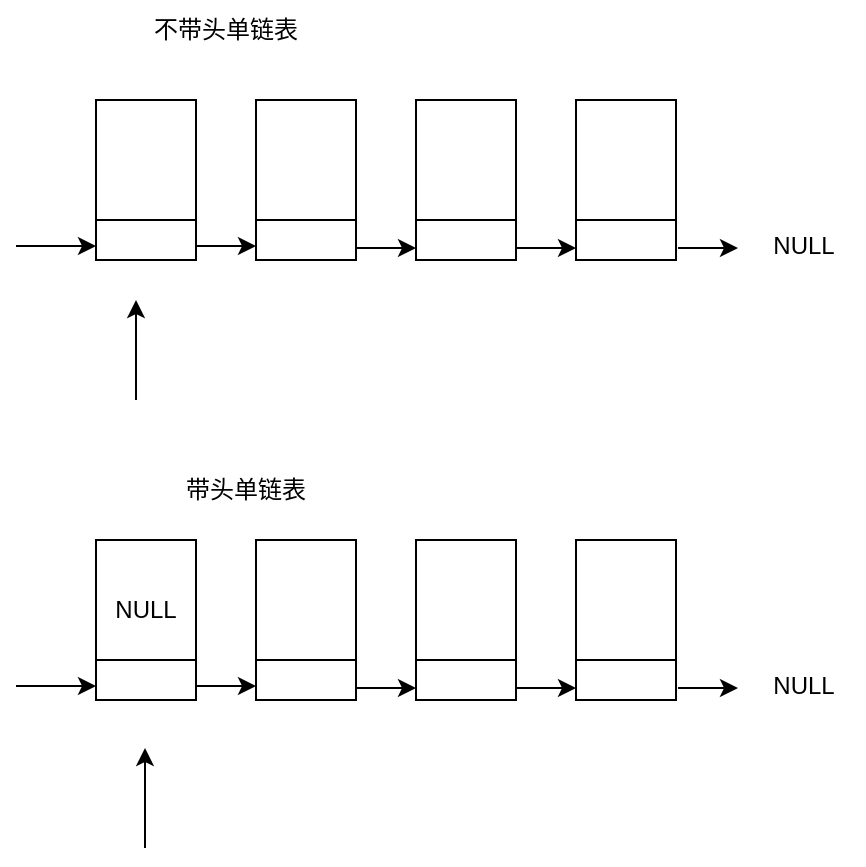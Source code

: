 <mxfile>
    <diagram id="SoFYLqSulxkmJSmtfwO9" name="Page-1">
        <mxGraphModel dx="691" dy="549" grid="1" gridSize="10" guides="1" tooltips="1" connect="1" arrows="1" fold="1" page="1" pageScale="1" pageWidth="1169" pageHeight="827" math="0" shadow="0">
            <root>
                <mxCell id="0"/>
                <mxCell id="1" parent="0"/>
                <mxCell id="31" style="edgeStyle=none;html=1;exitX=1;exitY=1;exitDx=0;exitDy=0;entryX=0;entryY=1;entryDx=0;entryDy=0;" edge="1" parent="1">
                    <mxGeometry relative="1" as="geometry">
                        <mxPoint x="100" y="163" as="sourcePoint"/>
                        <mxPoint x="130" y="163" as="targetPoint"/>
                    </mxGeometry>
                </mxCell>
                <mxCell id="5" value="" style="rounded=0;whiteSpace=wrap;html=1;" vertex="1" parent="1">
                    <mxGeometry x="50" y="90" width="50" height="80" as="geometry"/>
                </mxCell>
                <mxCell id="32" style="edgeStyle=none;html=1;exitX=1;exitY=1;exitDx=0;exitDy=0;entryX=0;entryY=1;entryDx=0;entryDy=0;" edge="1" parent="1">
                    <mxGeometry relative="1" as="geometry">
                        <mxPoint x="180" y="164" as="sourcePoint"/>
                        <mxPoint x="210" y="164" as="targetPoint"/>
                    </mxGeometry>
                </mxCell>
                <mxCell id="6" value="" style="rounded=0;whiteSpace=wrap;html=1;" vertex="1" parent="1">
                    <mxGeometry x="130" y="90" width="50" height="80" as="geometry"/>
                </mxCell>
                <mxCell id="9" value="不带头单链表" style="text;html=1;strokeColor=none;fillColor=none;align=center;verticalAlign=middle;whiteSpace=wrap;rounded=0;" vertex="1" parent="1">
                    <mxGeometry x="50" y="40" width="130" height="30" as="geometry"/>
                </mxCell>
                <mxCell id="21" value="" style="endArrow=none;html=1;exitX=0;exitY=0.75;exitDx=0;exitDy=0;entryX=1;entryY=0.75;entryDx=0;entryDy=0;" edge="1" parent="1" source="5" target="5">
                    <mxGeometry width="50" height="50" relative="1" as="geometry">
                        <mxPoint x="300" y="160" as="sourcePoint"/>
                        <mxPoint x="350" y="110" as="targetPoint"/>
                    </mxGeometry>
                </mxCell>
                <mxCell id="22" value="" style="endArrow=none;html=1;exitX=0;exitY=0.75;exitDx=0;exitDy=0;entryX=1;entryY=0.75;entryDx=0;entryDy=0;" edge="1" parent="1" source="6" target="6">
                    <mxGeometry width="50" height="50" relative="1" as="geometry">
                        <mxPoint x="60" y="160" as="sourcePoint"/>
                        <mxPoint x="110" y="160" as="targetPoint"/>
                    </mxGeometry>
                </mxCell>
                <mxCell id="33" style="edgeStyle=none;html=1;exitX=1;exitY=1;exitDx=0;exitDy=0;entryX=0;entryY=1;entryDx=0;entryDy=0;" edge="1" parent="1">
                    <mxGeometry relative="1" as="geometry">
                        <mxPoint x="260" y="164" as="sourcePoint"/>
                        <mxPoint x="290" y="164" as="targetPoint"/>
                    </mxGeometry>
                </mxCell>
                <mxCell id="23" value="" style="rounded=0;whiteSpace=wrap;html=1;" vertex="1" parent="1">
                    <mxGeometry x="210" y="90" width="50" height="80" as="geometry"/>
                </mxCell>
                <mxCell id="24" value="" style="endArrow=none;html=1;exitX=0;exitY=0.75;exitDx=0;exitDy=0;entryX=1;entryY=0.75;entryDx=0;entryDy=0;" edge="1" parent="1" source="23" target="23">
                    <mxGeometry width="50" height="50" relative="1" as="geometry">
                        <mxPoint x="140" y="160" as="sourcePoint"/>
                        <mxPoint x="190" y="160" as="targetPoint"/>
                    </mxGeometry>
                </mxCell>
                <mxCell id="25" value="" style="rounded=0;whiteSpace=wrap;html=1;" vertex="1" parent="1">
                    <mxGeometry x="290" y="90" width="50" height="80" as="geometry"/>
                </mxCell>
                <mxCell id="26" value="" style="endArrow=none;html=1;exitX=0;exitY=0.75;exitDx=0;exitDy=0;entryX=1;entryY=0.75;entryDx=0;entryDy=0;" edge="1" parent="1" source="25" target="25">
                    <mxGeometry width="50" height="50" relative="1" as="geometry">
                        <mxPoint x="220" y="160" as="sourcePoint"/>
                        <mxPoint x="270" y="160" as="targetPoint"/>
                    </mxGeometry>
                </mxCell>
                <mxCell id="27" value="NULL" style="text;html=1;strokeColor=none;fillColor=none;align=center;verticalAlign=middle;whiteSpace=wrap;rounded=0;" vertex="1" parent="1">
                    <mxGeometry x="374" y="148" width="60" height="30" as="geometry"/>
                </mxCell>
                <mxCell id="28" value="" style="endArrow=classic;html=1;" edge="1" parent="1">
                    <mxGeometry width="50" height="50" relative="1" as="geometry">
                        <mxPoint x="10" y="163" as="sourcePoint"/>
                        <mxPoint x="50" y="163" as="targetPoint"/>
                    </mxGeometry>
                </mxCell>
                <mxCell id="34" style="edgeStyle=none;html=1;exitX=1;exitY=1;exitDx=0;exitDy=0;entryX=0;entryY=1;entryDx=0;entryDy=0;" edge="1" parent="1">
                    <mxGeometry relative="1" as="geometry">
                        <mxPoint x="341" y="164" as="sourcePoint"/>
                        <mxPoint x="371" y="164" as="targetPoint"/>
                    </mxGeometry>
                </mxCell>
                <mxCell id="35" value="" style="endArrow=classic;html=1;" edge="1" parent="1">
                    <mxGeometry width="50" height="50" relative="1" as="geometry">
                        <mxPoint x="70" y="240" as="sourcePoint"/>
                        <mxPoint x="70" y="190" as="targetPoint"/>
                    </mxGeometry>
                </mxCell>
                <mxCell id="36" value="带头单链表" style="text;html=1;strokeColor=none;fillColor=none;align=center;verticalAlign=middle;whiteSpace=wrap;rounded=0;" vertex="1" parent="1">
                    <mxGeometry x="60" y="270" width="130" height="30" as="geometry"/>
                </mxCell>
                <mxCell id="37" style="edgeStyle=none;html=1;exitX=1;exitY=1;exitDx=0;exitDy=0;entryX=0;entryY=1;entryDx=0;entryDy=0;" edge="1" parent="1">
                    <mxGeometry relative="1" as="geometry">
                        <mxPoint x="100" y="383" as="sourcePoint"/>
                        <mxPoint x="130" y="383" as="targetPoint"/>
                    </mxGeometry>
                </mxCell>
                <mxCell id="38" value="" style="rounded=0;whiteSpace=wrap;html=1;" vertex="1" parent="1">
                    <mxGeometry x="50" y="310" width="50" height="80" as="geometry"/>
                </mxCell>
                <mxCell id="39" style="edgeStyle=none;html=1;exitX=1;exitY=1;exitDx=0;exitDy=0;entryX=0;entryY=1;entryDx=0;entryDy=0;" edge="1" parent="1">
                    <mxGeometry relative="1" as="geometry">
                        <mxPoint x="180" y="384" as="sourcePoint"/>
                        <mxPoint x="210" y="384" as="targetPoint"/>
                    </mxGeometry>
                </mxCell>
                <mxCell id="40" value="" style="rounded=0;whiteSpace=wrap;html=1;" vertex="1" parent="1">
                    <mxGeometry x="130" y="310" width="50" height="80" as="geometry"/>
                </mxCell>
                <mxCell id="41" value="" style="endArrow=none;html=1;exitX=0;exitY=0.75;exitDx=0;exitDy=0;entryX=1;entryY=0.75;entryDx=0;entryDy=0;" edge="1" parent="1" source="38" target="38">
                    <mxGeometry width="50" height="50" relative="1" as="geometry">
                        <mxPoint x="300" y="380" as="sourcePoint"/>
                        <mxPoint x="350" y="330" as="targetPoint"/>
                    </mxGeometry>
                </mxCell>
                <mxCell id="42" value="" style="endArrow=none;html=1;exitX=0;exitY=0.75;exitDx=0;exitDy=0;entryX=1;entryY=0.75;entryDx=0;entryDy=0;" edge="1" parent="1" source="40" target="40">
                    <mxGeometry width="50" height="50" relative="1" as="geometry">
                        <mxPoint x="60" y="380" as="sourcePoint"/>
                        <mxPoint x="110" y="380" as="targetPoint"/>
                    </mxGeometry>
                </mxCell>
                <mxCell id="43" style="edgeStyle=none;html=1;exitX=1;exitY=1;exitDx=0;exitDy=0;entryX=0;entryY=1;entryDx=0;entryDy=0;" edge="1" parent="1">
                    <mxGeometry relative="1" as="geometry">
                        <mxPoint x="260" y="384" as="sourcePoint"/>
                        <mxPoint x="290" y="384" as="targetPoint"/>
                    </mxGeometry>
                </mxCell>
                <mxCell id="44" value="" style="rounded=0;whiteSpace=wrap;html=1;" vertex="1" parent="1">
                    <mxGeometry x="210" y="310" width="50" height="80" as="geometry"/>
                </mxCell>
                <mxCell id="45" value="" style="endArrow=none;html=1;exitX=0;exitY=0.75;exitDx=0;exitDy=0;entryX=1;entryY=0.75;entryDx=0;entryDy=0;" edge="1" parent="1" source="44" target="44">
                    <mxGeometry width="50" height="50" relative="1" as="geometry">
                        <mxPoint x="140" y="380" as="sourcePoint"/>
                        <mxPoint x="190" y="380" as="targetPoint"/>
                    </mxGeometry>
                </mxCell>
                <mxCell id="46" value="" style="rounded=0;whiteSpace=wrap;html=1;" vertex="1" parent="1">
                    <mxGeometry x="290" y="310" width="50" height="80" as="geometry"/>
                </mxCell>
                <mxCell id="47" value="" style="endArrow=none;html=1;exitX=0;exitY=0.75;exitDx=0;exitDy=0;entryX=1;entryY=0.75;entryDx=0;entryDy=0;" edge="1" parent="1" source="46" target="46">
                    <mxGeometry width="50" height="50" relative="1" as="geometry">
                        <mxPoint x="220" y="380" as="sourcePoint"/>
                        <mxPoint x="270" y="380" as="targetPoint"/>
                    </mxGeometry>
                </mxCell>
                <mxCell id="48" value="NULL" style="text;html=1;strokeColor=none;fillColor=none;align=center;verticalAlign=middle;whiteSpace=wrap;rounded=0;" vertex="1" parent="1">
                    <mxGeometry x="374" y="368" width="60" height="30" as="geometry"/>
                </mxCell>
                <mxCell id="49" value="" style="endArrow=classic;html=1;" edge="1" parent="1">
                    <mxGeometry width="50" height="50" relative="1" as="geometry">
                        <mxPoint x="10" y="383" as="sourcePoint"/>
                        <mxPoint x="50" y="383" as="targetPoint"/>
                    </mxGeometry>
                </mxCell>
                <mxCell id="50" style="edgeStyle=none;html=1;exitX=1;exitY=1;exitDx=0;exitDy=0;entryX=0;entryY=1;entryDx=0;entryDy=0;" edge="1" parent="1">
                    <mxGeometry relative="1" as="geometry">
                        <mxPoint x="341" y="384" as="sourcePoint"/>
                        <mxPoint x="371" y="384" as="targetPoint"/>
                    </mxGeometry>
                </mxCell>
                <mxCell id="51" value="" style="endArrow=classic;html=1;" edge="1" parent="1">
                    <mxGeometry width="50" height="50" relative="1" as="geometry">
                        <mxPoint x="74.5" y="464" as="sourcePoint"/>
                        <mxPoint x="74.5" y="414" as="targetPoint"/>
                    </mxGeometry>
                </mxCell>
                <mxCell id="52" value="NULL" style="text;html=1;strokeColor=none;fillColor=none;align=center;verticalAlign=middle;whiteSpace=wrap;rounded=0;" vertex="1" parent="1">
                    <mxGeometry x="45" y="330" width="60" height="30" as="geometry"/>
                </mxCell>
            </root>
        </mxGraphModel>
    </diagram>
</mxfile>
